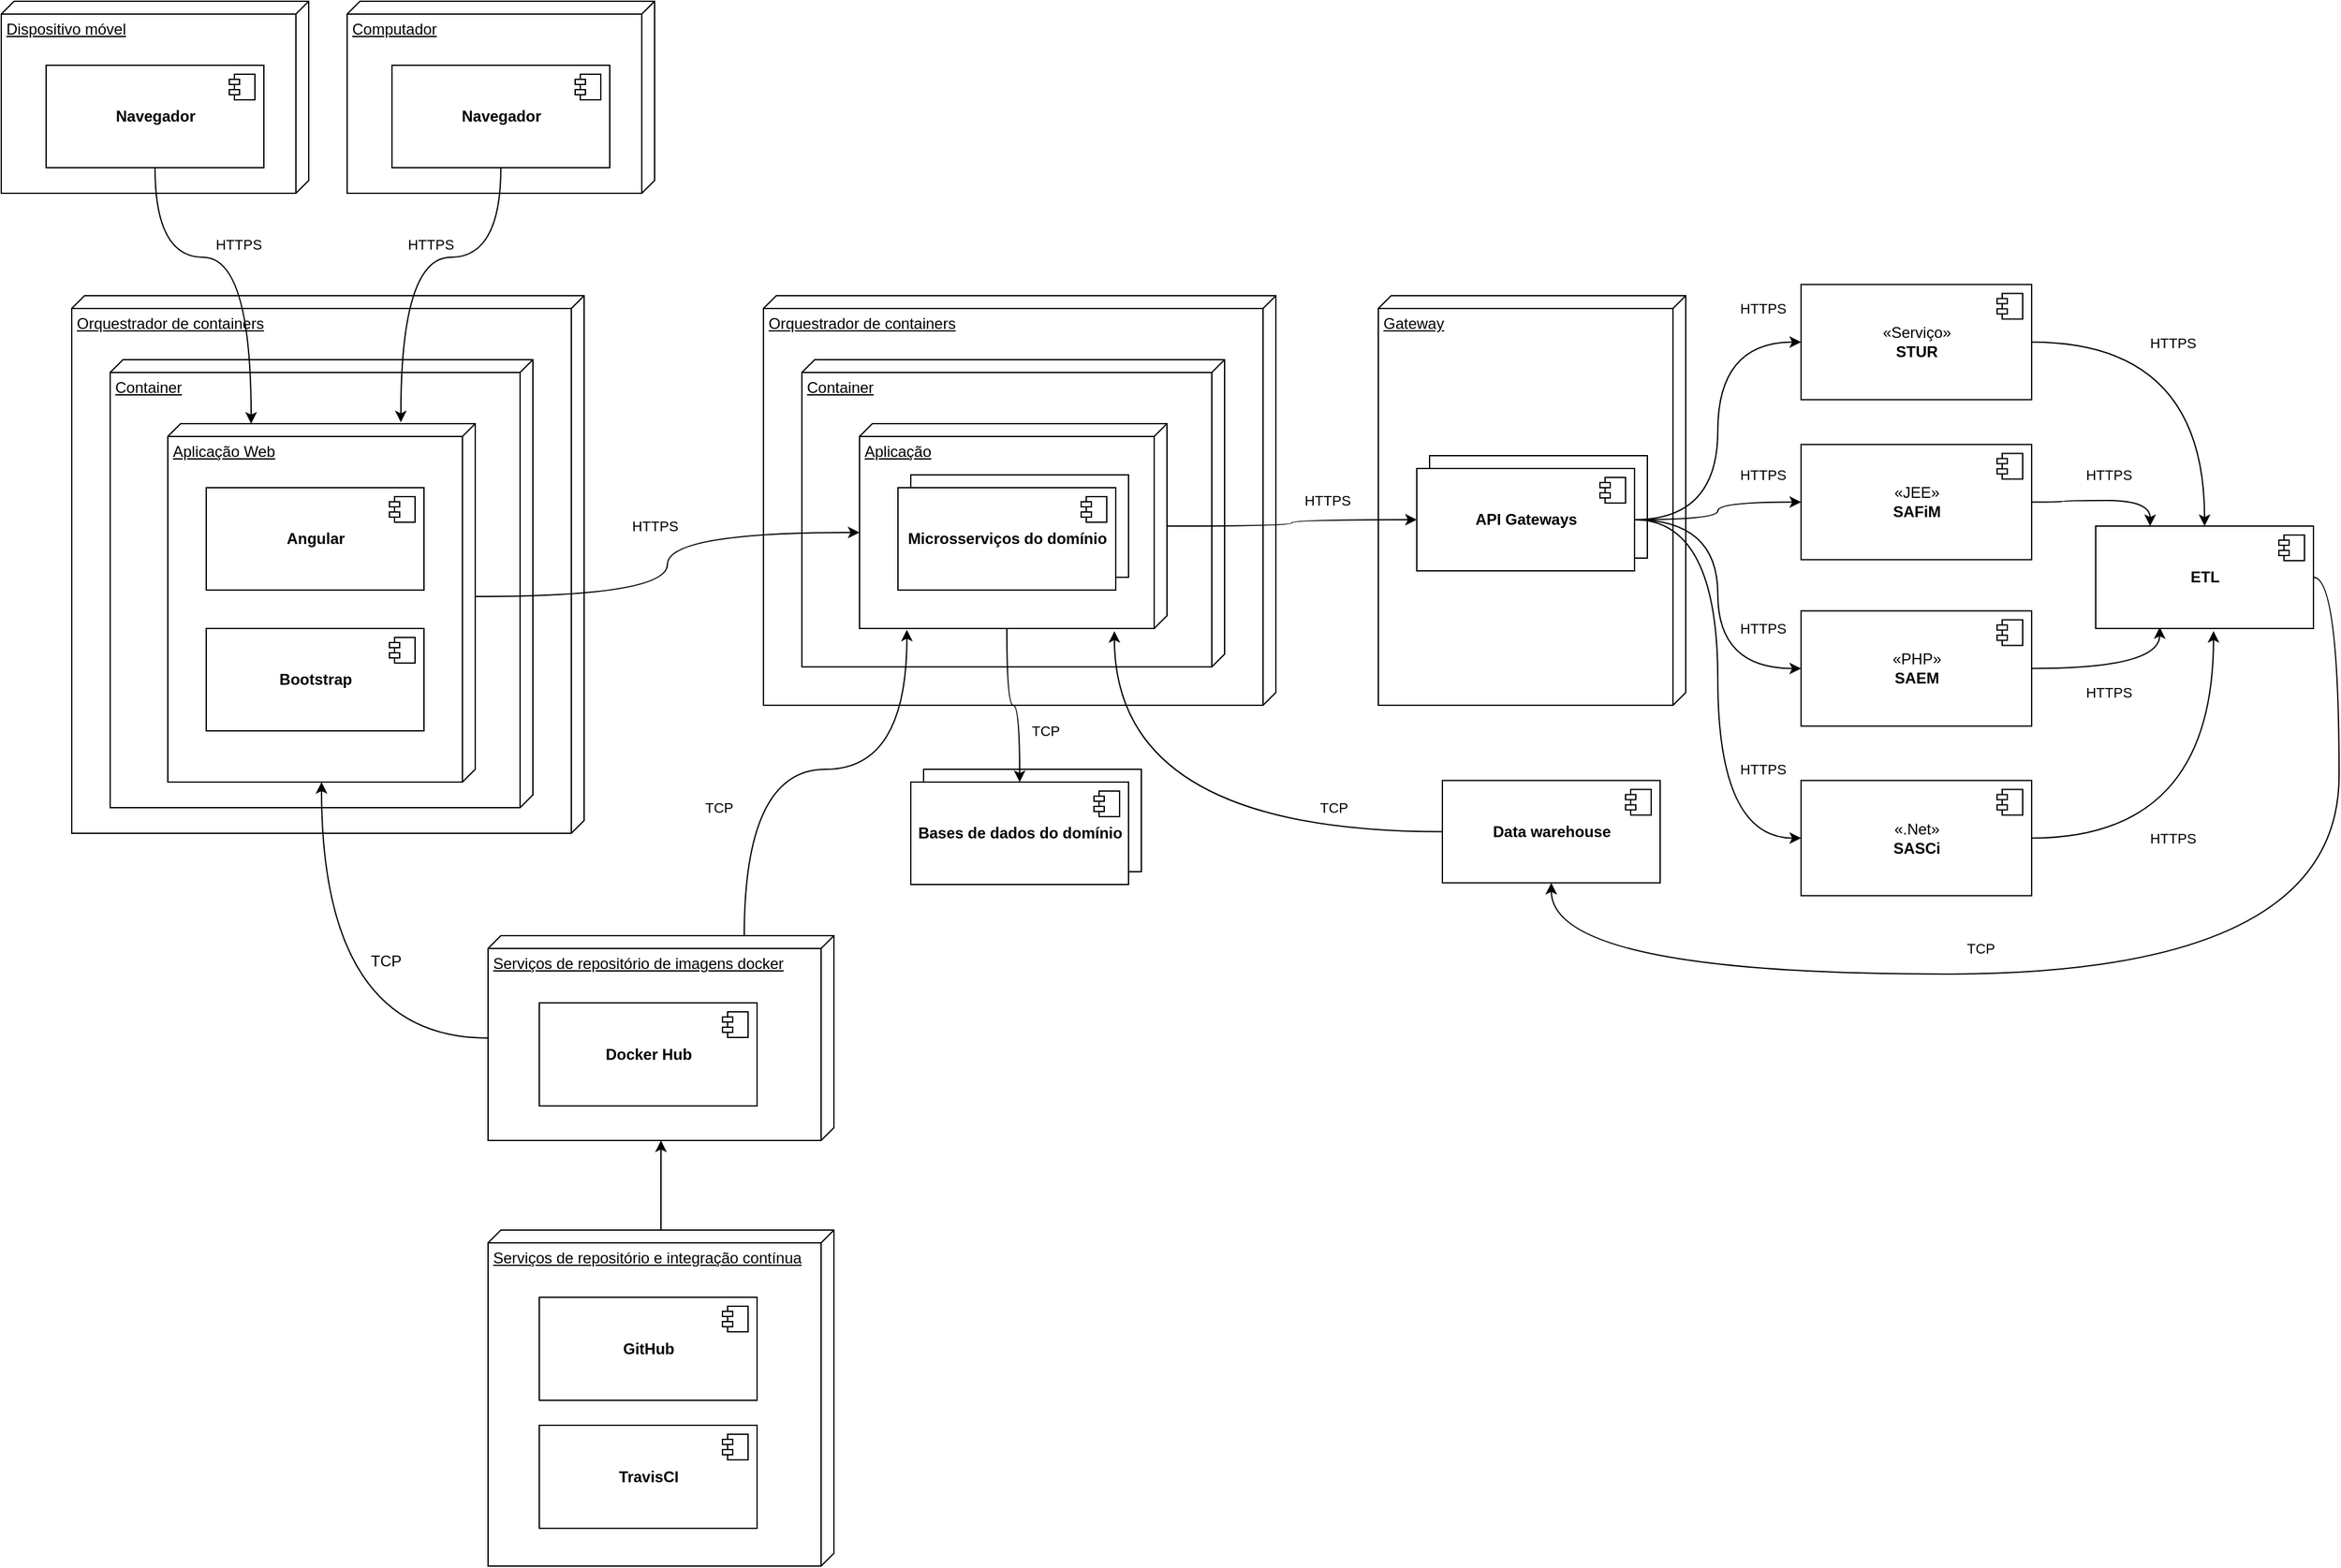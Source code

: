 <mxfile version="13.7.5" type="github">
  <diagram id="mJ1ErPQNQp4oXvshqy3S" name="Page-1">
    <mxGraphModel dx="1422" dy="-1399" grid="1" gridSize="10" guides="1" tooltips="1" connect="1" arrows="1" fold="1" page="1" pageScale="1" pageWidth="850" pageHeight="1100" math="0" shadow="0">
      <root>
        <mxCell id="0" />
        <mxCell id="1" parent="0" />
        <mxCell id="Iu1a1SUlpkTYTT_aqA4i-6" style="edgeStyle=orthogonalEdgeStyle;rounded=0;orthogonalLoop=1;jettySize=auto;html=1;curved=1;" edge="1" parent="1" source="CDEqd4qP3L8wnWl6k5IC-154" target="Iu1a1SUlpkTYTT_aqA4i-1">
          <mxGeometry relative="1" as="geometry" />
        </mxCell>
        <mxCell id="CDEqd4qP3L8wnWl6k5IC-154" value="Serviços de repositório e integração contínua" style="verticalAlign=top;align=left;spacingTop=8;spacingLeft=2;spacingRight=12;shape=cube;size=10;direction=south;fontStyle=4;html=1;" parent="1" vertex="1">
          <mxGeometry x="390" y="3170" width="270" height="262.5" as="geometry" />
        </mxCell>
        <mxCell id="CDEqd4qP3L8wnWl6k5IC-107" value="Orquestrador de containers" style="verticalAlign=top;align=left;spacingTop=8;spacingLeft=2;spacingRight=12;shape=cube;size=10;direction=south;fontStyle=4;html=1;" parent="1" vertex="1">
          <mxGeometry x="65" y="2440" width="400" height="420" as="geometry" />
        </mxCell>
        <mxCell id="CDEqd4qP3L8wnWl6k5IC-121" value="Container" style="verticalAlign=top;align=left;spacingTop=8;spacingLeft=2;spacingRight=12;shape=cube;size=10;direction=south;fontStyle=4;html=1;" parent="1" vertex="1">
          <mxGeometry x="95" y="2490" width="330" height="350" as="geometry" />
        </mxCell>
        <mxCell id="CDEqd4qP3L8wnWl6k5IC-103" value="Dispositivo móvel" style="verticalAlign=top;align=left;spacingTop=8;spacingLeft=2;spacingRight=12;shape=cube;size=10;direction=south;fontStyle=4;html=1;" parent="1" vertex="1">
          <mxGeometry x="10" y="2210" width="240" height="150" as="geometry" />
        </mxCell>
        <mxCell id="CDEqd4qP3L8wnWl6k5IC-157" style="edgeStyle=orthogonalEdgeStyle;rounded=0;orthogonalLoop=1;jettySize=auto;html=1;entryX=0;entryY=0.729;entryDx=0;entryDy=0;entryPerimeter=0;curved=1;" parent="1" source="CDEqd4qP3L8wnWl6k5IC-101" target="CDEqd4qP3L8wnWl6k5IC-115" edge="1">
          <mxGeometry relative="1" as="geometry">
            <Array as="points">
              <mxPoint x="130" y="2410" />
              <mxPoint x="205" y="2410" />
            </Array>
          </mxGeometry>
        </mxCell>
        <mxCell id="CDEqd4qP3L8wnWl6k5IC-159" value="HTTPS" style="edgeLabel;html=1;align=center;verticalAlign=middle;resizable=0;points=[];" parent="CDEqd4qP3L8wnWl6k5IC-157" vertex="1" connectable="0">
          <mxGeometry x="-0.105" y="-8" relative="1" as="geometry">
            <mxPoint x="12" y="-18" as="offset" />
          </mxGeometry>
        </mxCell>
        <mxCell id="CDEqd4qP3L8wnWl6k5IC-101" value="&lt;b&gt;Navegador&lt;/b&gt;" style="html=1;dropTarget=0;" parent="1" vertex="1">
          <mxGeometry x="45" y="2260" width="170" height="80" as="geometry" />
        </mxCell>
        <mxCell id="CDEqd4qP3L8wnWl6k5IC-102" value="" style="shape=component;jettyWidth=8;jettyHeight=4;" parent="CDEqd4qP3L8wnWl6k5IC-101" vertex="1">
          <mxGeometry x="1" width="20" height="20" relative="1" as="geometry">
            <mxPoint x="-27" y="7" as="offset" />
          </mxGeometry>
        </mxCell>
        <mxCell id="CDEqd4qP3L8wnWl6k5IC-104" value="Computador" style="verticalAlign=top;align=left;spacingTop=8;spacingLeft=2;spacingRight=12;shape=cube;size=10;direction=south;fontStyle=4;html=1;" parent="1" vertex="1">
          <mxGeometry x="280" y="2210" width="240" height="150" as="geometry" />
        </mxCell>
        <mxCell id="CDEqd4qP3L8wnWl6k5IC-158" style="edgeStyle=orthogonalEdgeStyle;curved=1;rounded=0;orthogonalLoop=1;jettySize=auto;html=1;entryX=-0.004;entryY=0.242;entryDx=0;entryDy=0;entryPerimeter=0;" parent="1" source="CDEqd4qP3L8wnWl6k5IC-105" target="CDEqd4qP3L8wnWl6k5IC-115" edge="1">
          <mxGeometry relative="1" as="geometry">
            <Array as="points">
              <mxPoint x="400" y="2410" />
              <mxPoint x="322" y="2410" />
            </Array>
          </mxGeometry>
        </mxCell>
        <mxCell id="CDEqd4qP3L8wnWl6k5IC-105" value="&lt;b&gt;Navegador&lt;/b&gt;" style="html=1;dropTarget=0;" parent="1" vertex="1">
          <mxGeometry x="315" y="2260" width="170" height="80" as="geometry" />
        </mxCell>
        <mxCell id="CDEqd4qP3L8wnWl6k5IC-106" value="" style="shape=component;jettyWidth=8;jettyHeight=4;" parent="CDEqd4qP3L8wnWl6k5IC-105" vertex="1">
          <mxGeometry x="1" width="20" height="20" relative="1" as="geometry">
            <mxPoint x="-27" y="7" as="offset" />
          </mxGeometry>
        </mxCell>
        <mxCell id="CDEqd4qP3L8wnWl6k5IC-115" value="Aplicação Web" style="verticalAlign=top;align=left;spacingTop=8;spacingLeft=2;spacingRight=12;shape=cube;size=10;direction=south;fontStyle=4;html=1;" parent="1" vertex="1">
          <mxGeometry x="140" y="2540" width="240" height="280" as="geometry" />
        </mxCell>
        <mxCell id="CDEqd4qP3L8wnWl6k5IC-116" value="&lt;b&gt;Angular&lt;/b&gt;" style="html=1;dropTarget=0;" parent="1" vertex="1">
          <mxGeometry x="170" y="2590" width="170" height="80" as="geometry" />
        </mxCell>
        <mxCell id="CDEqd4qP3L8wnWl6k5IC-117" value="" style="shape=component;jettyWidth=8;jettyHeight=4;" parent="CDEqd4qP3L8wnWl6k5IC-116" vertex="1">
          <mxGeometry x="1" width="20" height="20" relative="1" as="geometry">
            <mxPoint x="-27" y="7" as="offset" />
          </mxGeometry>
        </mxCell>
        <mxCell id="CDEqd4qP3L8wnWl6k5IC-119" value="&lt;b&gt;Bootstrap&lt;/b&gt;" style="html=1;dropTarget=0;" parent="1" vertex="1">
          <mxGeometry x="170" y="2700" width="170" height="80" as="geometry" />
        </mxCell>
        <mxCell id="CDEqd4qP3L8wnWl6k5IC-120" value="" style="shape=component;jettyWidth=8;jettyHeight=4;" parent="CDEqd4qP3L8wnWl6k5IC-119" vertex="1">
          <mxGeometry x="1" width="20" height="20" relative="1" as="geometry">
            <mxPoint x="-27" y="7" as="offset" />
          </mxGeometry>
        </mxCell>
        <mxCell id="CDEqd4qP3L8wnWl6k5IC-123" value="Orquestrador de containers" style="verticalAlign=top;align=left;spacingTop=8;spacingLeft=2;spacingRight=12;shape=cube;size=10;direction=south;fontStyle=4;html=1;" parent="1" vertex="1">
          <mxGeometry x="605" y="2440" width="400" height="320" as="geometry" />
        </mxCell>
        <mxCell id="CDEqd4qP3L8wnWl6k5IC-124" value="Container" style="verticalAlign=top;align=left;spacingTop=8;spacingLeft=2;spacingRight=12;shape=cube;size=10;direction=south;fontStyle=4;html=1;" parent="1" vertex="1">
          <mxGeometry x="635" y="2490" width="330" height="240" as="geometry" />
        </mxCell>
        <mxCell id="CDEqd4qP3L8wnWl6k5IC-125" value="Aplicação" style="verticalAlign=top;align=left;spacingTop=8;spacingLeft=2;spacingRight=12;shape=cube;size=10;direction=south;fontStyle=4;html=1;" parent="1" vertex="1">
          <mxGeometry x="680" y="2540" width="240" height="160" as="geometry" />
        </mxCell>
        <mxCell id="CDEqd4qP3L8wnWl6k5IC-130" value="Gateway" style="verticalAlign=top;align=left;spacingTop=8;spacingLeft=2;spacingRight=12;shape=cube;size=10;direction=south;fontStyle=4;html=1;" parent="1" vertex="1">
          <mxGeometry x="1085" y="2440" width="240" height="320" as="geometry" />
        </mxCell>
        <mxCell id="CDEqd4qP3L8wnWl6k5IC-133" value="" style="html=1;dropTarget=0;" parent="1" vertex="1">
          <mxGeometry x="720" y="2580" width="170" height="80" as="geometry" />
        </mxCell>
        <mxCell id="CDEqd4qP3L8wnWl6k5IC-126" value="&lt;b&gt;Microsserviços do domínio&lt;/b&gt;" style="html=1;dropTarget=0;" parent="1" vertex="1">
          <mxGeometry x="710" y="2590" width="170" height="80" as="geometry" />
        </mxCell>
        <mxCell id="CDEqd4qP3L8wnWl6k5IC-127" value="" style="shape=component;jettyWidth=8;jettyHeight=4;" parent="CDEqd4qP3L8wnWl6k5IC-126" vertex="1">
          <mxGeometry x="1" width="20" height="20" relative="1" as="geometry">
            <mxPoint x="-27" y="7" as="offset" />
          </mxGeometry>
        </mxCell>
        <mxCell id="CDEqd4qP3L8wnWl6k5IC-135" value="" style="html=1;dropTarget=0;" parent="1" vertex="1">
          <mxGeometry x="730" y="2810" width="170" height="80" as="geometry" />
        </mxCell>
        <mxCell id="CDEqd4qP3L8wnWl6k5IC-128" value="&lt;b&gt;Bases de dados do domínio&lt;/b&gt;" style="html=1;dropTarget=0;" parent="1" vertex="1">
          <mxGeometry x="720" y="2820" width="170" height="80" as="geometry" />
        </mxCell>
        <mxCell id="CDEqd4qP3L8wnWl6k5IC-129" value="" style="shape=component;jettyWidth=8;jettyHeight=4;" parent="CDEqd4qP3L8wnWl6k5IC-128" vertex="1">
          <mxGeometry x="1" width="20" height="20" relative="1" as="geometry">
            <mxPoint x="-27" y="7" as="offset" />
          </mxGeometry>
        </mxCell>
        <mxCell id="CDEqd4qP3L8wnWl6k5IC-137" value="" style="html=1;dropTarget=0;" parent="1" vertex="1">
          <mxGeometry x="1125" y="2565" width="170" height="80" as="geometry" />
        </mxCell>
        <mxCell id="CDEqd4qP3L8wnWl6k5IC-165" style="edgeStyle=orthogonalEdgeStyle;curved=1;rounded=0;orthogonalLoop=1;jettySize=auto;html=1;entryX=0;entryY=0.5;entryDx=0;entryDy=0;" parent="1" source="CDEqd4qP3L8wnWl6k5IC-131" target="CDEqd4qP3L8wnWl6k5IC-145" edge="1">
          <mxGeometry relative="1" as="geometry" />
        </mxCell>
        <mxCell id="CDEqd4qP3L8wnWl6k5IC-166" style="edgeStyle=orthogonalEdgeStyle;curved=1;rounded=0;orthogonalLoop=1;jettySize=auto;html=1;" parent="1" source="CDEqd4qP3L8wnWl6k5IC-131" target="CDEqd4qP3L8wnWl6k5IC-139" edge="1">
          <mxGeometry relative="1" as="geometry" />
        </mxCell>
        <mxCell id="CDEqd4qP3L8wnWl6k5IC-167" style="edgeStyle=orthogonalEdgeStyle;curved=1;rounded=0;orthogonalLoop=1;jettySize=auto;html=1;entryX=0;entryY=0.5;entryDx=0;entryDy=0;" parent="1" source="CDEqd4qP3L8wnWl6k5IC-131" target="CDEqd4qP3L8wnWl6k5IC-141" edge="1">
          <mxGeometry relative="1" as="geometry" />
        </mxCell>
        <mxCell id="CDEqd4qP3L8wnWl6k5IC-168" style="edgeStyle=orthogonalEdgeStyle;curved=1;rounded=0;orthogonalLoop=1;jettySize=auto;html=1;entryX=0;entryY=0.5;entryDx=0;entryDy=0;" parent="1" source="CDEqd4qP3L8wnWl6k5IC-131" target="CDEqd4qP3L8wnWl6k5IC-143" edge="1">
          <mxGeometry relative="1" as="geometry" />
        </mxCell>
        <mxCell id="CDEqd4qP3L8wnWl6k5IC-169" value="HTTPS" style="edgeLabel;html=1;align=center;verticalAlign=middle;resizable=0;points=[];" parent="CDEqd4qP3L8wnWl6k5IC-168" vertex="1" connectable="0">
          <mxGeometry x="0.383" y="11" relative="1" as="geometry">
            <mxPoint x="24" y="-2" as="offset" />
          </mxGeometry>
        </mxCell>
        <mxCell id="CDEqd4qP3L8wnWl6k5IC-131" value="&lt;b&gt;API Gateways&lt;/b&gt;" style="html=1;dropTarget=0;" parent="1" vertex="1">
          <mxGeometry x="1115" y="2575" width="170" height="80" as="geometry" />
        </mxCell>
        <mxCell id="CDEqd4qP3L8wnWl6k5IC-132" value="" style="shape=component;jettyWidth=8;jettyHeight=4;" parent="CDEqd4qP3L8wnWl6k5IC-131" vertex="1">
          <mxGeometry x="1" width="20" height="20" relative="1" as="geometry">
            <mxPoint x="-27" y="7" as="offset" />
          </mxGeometry>
        </mxCell>
        <mxCell id="CDEqd4qP3L8wnWl6k5IC-182" style="edgeStyle=orthogonalEdgeStyle;curved=1;rounded=0;orthogonalLoop=1;jettySize=auto;html=1;entryX=0.25;entryY=0;entryDx=0;entryDy=0;" parent="1" source="CDEqd4qP3L8wnWl6k5IC-139" target="CDEqd4qP3L8wnWl6k5IC-177" edge="1">
          <mxGeometry relative="1" as="geometry" />
        </mxCell>
        <mxCell id="CDEqd4qP3L8wnWl6k5IC-139" value="«JEE»&lt;br&gt;&lt;b&gt;SAFiM&lt;/b&gt;" style="html=1;dropTarget=0;" parent="1" vertex="1">
          <mxGeometry x="1415" y="2556.25" width="180" height="90" as="geometry" />
        </mxCell>
        <mxCell id="CDEqd4qP3L8wnWl6k5IC-140" value="" style="shape=component;jettyWidth=8;jettyHeight=4;" parent="CDEqd4qP3L8wnWl6k5IC-139" vertex="1">
          <mxGeometry x="1" width="20" height="20" relative="1" as="geometry">
            <mxPoint x="-27" y="7" as="offset" />
          </mxGeometry>
        </mxCell>
        <mxCell id="CDEqd4qP3L8wnWl6k5IC-181" style="edgeStyle=orthogonalEdgeStyle;curved=1;rounded=0;orthogonalLoop=1;jettySize=auto;html=1;entryX=0.294;entryY=0.988;entryDx=0;entryDy=0;entryPerimeter=0;" parent="1" source="CDEqd4qP3L8wnWl6k5IC-141" target="CDEqd4qP3L8wnWl6k5IC-177" edge="1">
          <mxGeometry relative="1" as="geometry" />
        </mxCell>
        <mxCell id="CDEqd4qP3L8wnWl6k5IC-141" value="«PHP»&lt;br&gt;&lt;b&gt;SAEM&lt;/b&gt;" style="html=1;dropTarget=0;" parent="1" vertex="1">
          <mxGeometry x="1415" y="2686.25" width="180" height="90" as="geometry" />
        </mxCell>
        <mxCell id="CDEqd4qP3L8wnWl6k5IC-142" value="" style="shape=component;jettyWidth=8;jettyHeight=4;" parent="CDEqd4qP3L8wnWl6k5IC-141" vertex="1">
          <mxGeometry x="1" width="20" height="20" relative="1" as="geometry">
            <mxPoint x="-27" y="7" as="offset" />
          </mxGeometry>
        </mxCell>
        <mxCell id="CDEqd4qP3L8wnWl6k5IC-180" style="edgeStyle=orthogonalEdgeStyle;curved=1;rounded=0;orthogonalLoop=1;jettySize=auto;html=1;entryX=0.541;entryY=1.025;entryDx=0;entryDy=0;entryPerimeter=0;" parent="1" source="CDEqd4qP3L8wnWl6k5IC-143" target="CDEqd4qP3L8wnWl6k5IC-177" edge="1">
          <mxGeometry relative="1" as="geometry" />
        </mxCell>
        <mxCell id="CDEqd4qP3L8wnWl6k5IC-143" value="«.Net»&lt;br&gt;&lt;b&gt;SASCi&lt;/b&gt;" style="html=1;dropTarget=0;" parent="1" vertex="1">
          <mxGeometry x="1415" y="2818.75" width="180" height="90" as="geometry" />
        </mxCell>
        <mxCell id="CDEqd4qP3L8wnWl6k5IC-144" value="" style="shape=component;jettyWidth=8;jettyHeight=4;" parent="CDEqd4qP3L8wnWl6k5IC-143" vertex="1">
          <mxGeometry x="1" width="20" height="20" relative="1" as="geometry">
            <mxPoint x="-27" y="7" as="offset" />
          </mxGeometry>
        </mxCell>
        <mxCell id="CDEqd4qP3L8wnWl6k5IC-179" style="edgeStyle=orthogonalEdgeStyle;curved=1;rounded=0;orthogonalLoop=1;jettySize=auto;html=1;" parent="1" source="CDEqd4qP3L8wnWl6k5IC-145" target="CDEqd4qP3L8wnWl6k5IC-177" edge="1">
          <mxGeometry relative="1" as="geometry" />
        </mxCell>
        <mxCell id="CDEqd4qP3L8wnWl6k5IC-183" value="HTTPS" style="edgeLabel;html=1;align=center;verticalAlign=middle;resizable=0;points=[];" parent="CDEqd4qP3L8wnWl6k5IC-179" vertex="1" connectable="0">
          <mxGeometry x="-0.397" y="-26" relative="1" as="geometry">
            <mxPoint x="26" y="-26.05" as="offset" />
          </mxGeometry>
        </mxCell>
        <mxCell id="CDEqd4qP3L8wnWl6k5IC-145" value="«Serviço»&lt;br&gt;&lt;b&gt;STUR&lt;/b&gt;" style="html=1;dropTarget=0;" parent="1" vertex="1">
          <mxGeometry x="1415" y="2431.25" width="180" height="90" as="geometry" />
        </mxCell>
        <mxCell id="CDEqd4qP3L8wnWl6k5IC-146" value="" style="shape=component;jettyWidth=8;jettyHeight=4;" parent="CDEqd4qP3L8wnWl6k5IC-145" vertex="1">
          <mxGeometry x="1" width="20" height="20" relative="1" as="geometry">
            <mxPoint x="-27" y="7" as="offset" />
          </mxGeometry>
        </mxCell>
        <mxCell id="CDEqd4qP3L8wnWl6k5IC-199" style="edgeStyle=orthogonalEdgeStyle;curved=1;rounded=0;orthogonalLoop=1;jettySize=auto;html=1;entryX=1.013;entryY=0.171;entryDx=0;entryDy=0;entryPerimeter=0;" parent="1" source="CDEqd4qP3L8wnWl6k5IC-147" target="CDEqd4qP3L8wnWl6k5IC-125" edge="1">
          <mxGeometry relative="1" as="geometry" />
        </mxCell>
        <mxCell id="CDEqd4qP3L8wnWl6k5IC-200" value="TCP" style="edgeLabel;html=1;align=center;verticalAlign=middle;resizable=0;points=[];" parent="CDEqd4qP3L8wnWl6k5IC-199" vertex="1" connectable="0">
          <mxGeometry x="-0.603" y="-7" relative="1" as="geometry">
            <mxPoint x="-3" y="-11.8" as="offset" />
          </mxGeometry>
        </mxCell>
        <mxCell id="CDEqd4qP3L8wnWl6k5IC-147" value="&lt;b&gt;Data warehouse&lt;/b&gt;" style="html=1;dropTarget=0;" parent="1" vertex="1">
          <mxGeometry x="1135" y="2818.75" width="170" height="80" as="geometry" />
        </mxCell>
        <mxCell id="CDEqd4qP3L8wnWl6k5IC-148" value="" style="shape=component;jettyWidth=8;jettyHeight=4;" parent="CDEqd4qP3L8wnWl6k5IC-147" vertex="1">
          <mxGeometry x="1" width="20" height="20" relative="1" as="geometry">
            <mxPoint x="-27" y="7" as="offset" />
          </mxGeometry>
        </mxCell>
        <mxCell id="CDEqd4qP3L8wnWl6k5IC-150" value="&lt;b&gt;GitHub&lt;/b&gt;" style="html=1;dropTarget=0;" parent="1" vertex="1">
          <mxGeometry x="430" y="3222.5" width="170" height="80.5" as="geometry" />
        </mxCell>
        <mxCell id="CDEqd4qP3L8wnWl6k5IC-151" value="" style="shape=component;jettyWidth=8;jettyHeight=4;" parent="CDEqd4qP3L8wnWl6k5IC-150" vertex="1">
          <mxGeometry x="1" width="20" height="20" relative="1" as="geometry">
            <mxPoint x="-27" y="7" as="offset" />
          </mxGeometry>
        </mxCell>
        <mxCell id="CDEqd4qP3L8wnWl6k5IC-155" value="&lt;b&gt;TravisCI&lt;/b&gt;" style="html=1;dropTarget=0;" parent="1" vertex="1">
          <mxGeometry x="430" y="3322.5" width="170" height="80.5" as="geometry" />
        </mxCell>
        <mxCell id="CDEqd4qP3L8wnWl6k5IC-156" value="" style="shape=component;jettyWidth=8;jettyHeight=4;" parent="CDEqd4qP3L8wnWl6k5IC-155" vertex="1">
          <mxGeometry x="1" width="20" height="20" relative="1" as="geometry">
            <mxPoint x="-27" y="7" as="offset" />
          </mxGeometry>
        </mxCell>
        <mxCell id="CDEqd4qP3L8wnWl6k5IC-160" value="HTTPS" style="edgeLabel;html=1;align=center;verticalAlign=middle;resizable=0;points=[];" parent="1" vertex="1" connectable="0">
          <mxGeometry x="345" y="2400" as="geometry" />
        </mxCell>
        <mxCell id="CDEqd4qP3L8wnWl6k5IC-161" style="edgeStyle=orthogonalEdgeStyle;curved=1;rounded=0;orthogonalLoop=1;jettySize=auto;html=1;exitX=0;exitY=0;exitDx=135;exitDy=0;exitPerimeter=0;entryX=0;entryY=0;entryDx=85;entryDy=240;entryPerimeter=0;" parent="1" source="CDEqd4qP3L8wnWl6k5IC-115" target="CDEqd4qP3L8wnWl6k5IC-125" edge="1">
          <mxGeometry relative="1" as="geometry" />
        </mxCell>
        <mxCell id="CDEqd4qP3L8wnWl6k5IC-162" value="HTTPS" style="edgeLabel;html=1;align=center;verticalAlign=middle;resizable=0;points=[];" parent="CDEqd4qP3L8wnWl6k5IC-161" vertex="1" connectable="0">
          <mxGeometry x="0.388" y="-6" relative="1" as="geometry">
            <mxPoint x="-53" y="-11" as="offset" />
          </mxGeometry>
        </mxCell>
        <mxCell id="CDEqd4qP3L8wnWl6k5IC-163" style="edgeStyle=orthogonalEdgeStyle;curved=1;rounded=0;orthogonalLoop=1;jettySize=auto;html=1;" parent="1" source="CDEqd4qP3L8wnWl6k5IC-125" target="CDEqd4qP3L8wnWl6k5IC-131" edge="1">
          <mxGeometry relative="1" as="geometry" />
        </mxCell>
        <mxCell id="CDEqd4qP3L8wnWl6k5IC-164" value="HTTPS" style="edgeLabel;html=1;align=center;verticalAlign=middle;resizable=0;points=[];" parent="CDEqd4qP3L8wnWl6k5IC-163" vertex="1" connectable="0">
          <mxGeometry x="0.34" y="-1" relative="1" as="geometry">
            <mxPoint x="-4" y="-16" as="offset" />
          </mxGeometry>
        </mxCell>
        <mxCell id="CDEqd4qP3L8wnWl6k5IC-170" value="HTTPS" style="edgeLabel;html=1;align=center;verticalAlign=middle;resizable=0;points=[];" parent="1" vertex="1" connectable="0">
          <mxGeometry x="1385" y="2700" as="geometry" />
        </mxCell>
        <mxCell id="CDEqd4qP3L8wnWl6k5IC-171" value="HTTPS" style="edgeLabel;html=1;align=center;verticalAlign=middle;resizable=0;points=[];" parent="1" vertex="1" connectable="0">
          <mxGeometry x="1385" y="2580" as="geometry" />
        </mxCell>
        <mxCell id="CDEqd4qP3L8wnWl6k5IC-172" value="HTTPS" style="edgeLabel;html=1;align=center;verticalAlign=middle;resizable=0;points=[];" parent="1" vertex="1" connectable="0">
          <mxGeometry x="1385" y="2450" as="geometry" />
        </mxCell>
        <mxCell id="CDEqd4qP3L8wnWl6k5IC-187" style="edgeStyle=orthogonalEdgeStyle;curved=1;rounded=0;orthogonalLoop=1;jettySize=auto;html=1;entryX=0.5;entryY=1;entryDx=0;entryDy=0;" parent="1" source="CDEqd4qP3L8wnWl6k5IC-177" target="CDEqd4qP3L8wnWl6k5IC-147" edge="1">
          <mxGeometry relative="1" as="geometry">
            <Array as="points">
              <mxPoint x="1835" y="2660" />
              <mxPoint x="1835" y="2970" />
              <mxPoint x="1220" y="2970" />
            </Array>
          </mxGeometry>
        </mxCell>
        <mxCell id="CDEqd4qP3L8wnWl6k5IC-188" value="TCP" style="edgeLabel;html=1;align=center;verticalAlign=middle;resizable=0;points=[];" parent="CDEqd4qP3L8wnWl6k5IC-187" vertex="1" connectable="0">
          <mxGeometry x="0.177" y="2" relative="1" as="geometry">
            <mxPoint x="-12" y="-22" as="offset" />
          </mxGeometry>
        </mxCell>
        <mxCell id="CDEqd4qP3L8wnWl6k5IC-177" value="&lt;b&gt;ETL&lt;/b&gt;" style="html=1;dropTarget=0;" parent="1" vertex="1">
          <mxGeometry x="1645" y="2620" width="170" height="80" as="geometry" />
        </mxCell>
        <mxCell id="CDEqd4qP3L8wnWl6k5IC-178" value="" style="shape=component;jettyWidth=8;jettyHeight=4;" parent="CDEqd4qP3L8wnWl6k5IC-177" vertex="1">
          <mxGeometry x="1" width="20" height="20" relative="1" as="geometry">
            <mxPoint x="-27" y="7" as="offset" />
          </mxGeometry>
        </mxCell>
        <mxCell id="CDEqd4qP3L8wnWl6k5IC-184" value="HTTPS" style="edgeLabel;html=1;align=center;verticalAlign=middle;resizable=0;points=[];" parent="1" vertex="1" connectable="0">
          <mxGeometry x="1655" y="2580" as="geometry" />
        </mxCell>
        <mxCell id="CDEqd4qP3L8wnWl6k5IC-185" value="HTTPS" style="edgeLabel;html=1;align=center;verticalAlign=middle;resizable=0;points=[];" parent="1" vertex="1" connectable="0">
          <mxGeometry x="1655" y="2750" as="geometry" />
        </mxCell>
        <mxCell id="CDEqd4qP3L8wnWl6k5IC-186" value="HTTPS" style="edgeLabel;html=1;align=center;verticalAlign=middle;resizable=0;points=[];" parent="1" vertex="1" connectable="0">
          <mxGeometry x="1705" y="2863.75" as="geometry" />
        </mxCell>
        <mxCell id="CDEqd4qP3L8wnWl6k5IC-190" style="edgeStyle=orthogonalEdgeStyle;curved=1;rounded=0;orthogonalLoop=1;jettySize=auto;html=1;exitX=0;exitY=0;exitDx=160;exitDy=125;exitPerimeter=0;" parent="1" source="CDEqd4qP3L8wnWl6k5IC-125" target="CDEqd4qP3L8wnWl6k5IC-128" edge="1">
          <mxGeometry relative="1" as="geometry" />
        </mxCell>
        <mxCell id="CDEqd4qP3L8wnWl6k5IC-191" value="TCP" style="edgeLabel;html=1;align=center;verticalAlign=middle;resizable=0;points=[];" parent="CDEqd4qP3L8wnWl6k5IC-190" vertex="1" connectable="0">
          <mxGeometry x="0.369" relative="1" as="geometry">
            <mxPoint x="20" y="1" as="offset" />
          </mxGeometry>
        </mxCell>
        <mxCell id="Iu1a1SUlpkTYTT_aqA4i-7" style="edgeStyle=orthogonalEdgeStyle;curved=1;rounded=0;orthogonalLoop=1;jettySize=auto;html=1;" edge="1" parent="1" source="Iu1a1SUlpkTYTT_aqA4i-1" target="CDEqd4qP3L8wnWl6k5IC-115">
          <mxGeometry relative="1" as="geometry" />
        </mxCell>
        <mxCell id="Iu1a1SUlpkTYTT_aqA4i-8" style="edgeStyle=orthogonalEdgeStyle;curved=1;rounded=0;orthogonalLoop=1;jettySize=auto;html=1;entryX=1.006;entryY=0.846;entryDx=0;entryDy=0;entryPerimeter=0;" edge="1" parent="1" source="Iu1a1SUlpkTYTT_aqA4i-1" target="CDEqd4qP3L8wnWl6k5IC-125">
          <mxGeometry relative="1" as="geometry">
            <Array as="points">
              <mxPoint x="590" y="2810" />
              <mxPoint x="717" y="2810" />
            </Array>
          </mxGeometry>
        </mxCell>
        <mxCell id="Iu1a1SUlpkTYTT_aqA4i-10" value="TCP" style="edgeLabel;html=1;align=center;verticalAlign=middle;resizable=0;points=[];" vertex="1" connectable="0" parent="Iu1a1SUlpkTYTT_aqA4i-8">
          <mxGeometry x="-0.514" y="-11" relative="1" as="geometry">
            <mxPoint x="-31" y="-11" as="offset" />
          </mxGeometry>
        </mxCell>
        <mxCell id="Iu1a1SUlpkTYTT_aqA4i-1" value="Serviços de repositório de imagens docker" style="verticalAlign=top;align=left;spacingTop=8;spacingLeft=2;spacingRight=12;shape=cube;size=10;direction=south;fontStyle=4;html=1;" vertex="1" parent="1">
          <mxGeometry x="390" y="2940" width="270" height="160" as="geometry" />
        </mxCell>
        <mxCell id="Iu1a1SUlpkTYTT_aqA4i-2" value="&lt;b&gt;Docker Hub&lt;/b&gt;" style="html=1;dropTarget=0;" vertex="1" parent="1">
          <mxGeometry x="430" y="2992.5" width="170" height="80.5" as="geometry" />
        </mxCell>
        <mxCell id="Iu1a1SUlpkTYTT_aqA4i-3" value="" style="shape=component;jettyWidth=8;jettyHeight=4;" vertex="1" parent="Iu1a1SUlpkTYTT_aqA4i-2">
          <mxGeometry x="1" width="20" height="20" relative="1" as="geometry">
            <mxPoint x="-27" y="7" as="offset" />
          </mxGeometry>
        </mxCell>
        <mxCell id="Iu1a1SUlpkTYTT_aqA4i-9" value="TCP" style="text;html=1;align=center;verticalAlign=middle;resizable=0;points=[];autosize=1;" vertex="1" parent="1">
          <mxGeometry x="290" y="2950" width="40" height="20" as="geometry" />
        </mxCell>
      </root>
    </mxGraphModel>
  </diagram>
</mxfile>
